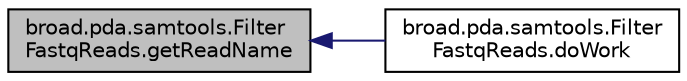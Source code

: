 digraph "broad.pda.samtools.FilterFastqReads.getReadName"
{
  edge [fontname="Helvetica",fontsize="10",labelfontname="Helvetica",labelfontsize="10"];
  node [fontname="Helvetica",fontsize="10",shape=record];
  rankdir="LR";
  Node1 [label="broad.pda.samtools.Filter\lFastqReads.getReadName",height=0.2,width=0.4,color="black", fillcolor="grey75", style="filled" fontcolor="black"];
  Node1 -> Node2 [dir="back",color="midnightblue",fontsize="10",style="solid",fontname="Helvetica"];
  Node2 [label="broad.pda.samtools.Filter\lFastqReads.doWork",height=0.2,width=0.4,color="black", fillcolor="white", style="filled",URL="$classbroad_1_1pda_1_1samtools_1_1_filter_fastq_reads.html#ae5412c76807ff5a04d9f07a345027962"];
}
